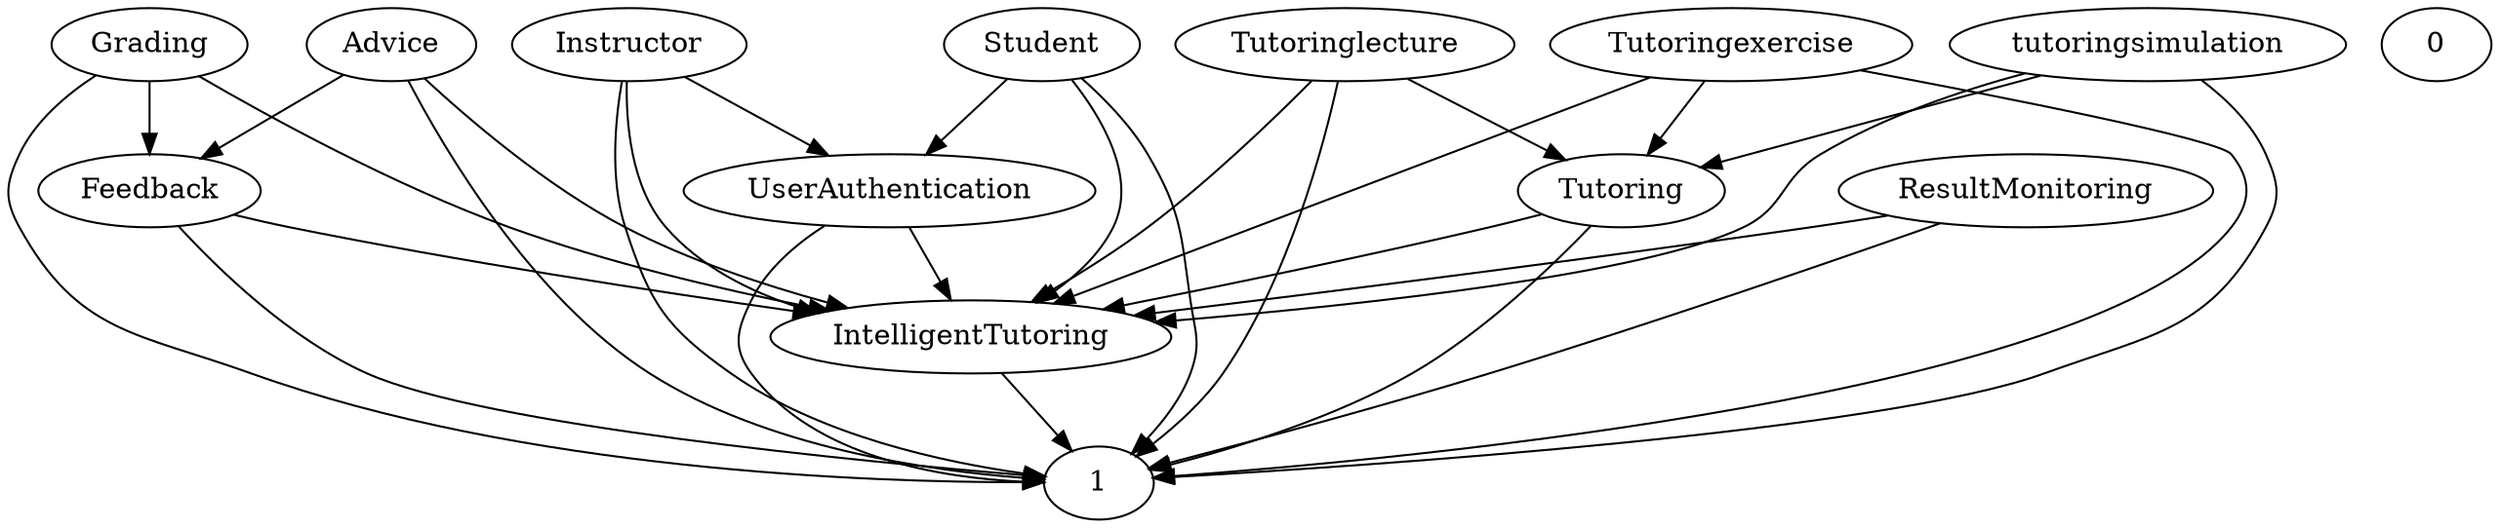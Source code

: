 digraph G {
  Feedback;
  Grading;
  Instructor;
  Advice;
  Tutoringlecture;
  Student;
  Tutoring;
  Tutoringexercise;
  UserAuthentication;
  0;
  IntelligentTutoring;
  tutoringsimulation;
  ResultMonitoring;
  1;
  IntelligentTutoring -> 1;
  Tutoringexercise -> Tutoring;
  tutoringsimulation -> Tutoring;
  Tutoring -> IntelligentTutoring;
  UserAuthentication -> IntelligentTutoring;
  Student -> UserAuthentication;
  Advice -> Feedback;
  ResultMonitoring -> IntelligentTutoring;
  Instructor -> UserAuthentication;
  Tutoringlecture -> Tutoring;
  Grading -> Feedback;
  Feedback -> IntelligentTutoring;
  Feedback -> 1;
  Grading -> IntelligentTutoring;
  Grading -> 1;
  Instructor -> IntelligentTutoring;
  Advice -> IntelligentTutoring;
  Advice -> 1;
  Tutoringlecture -> IntelligentTutoring;
  Student -> IntelligentTutoring;
  Tutoring -> 1;
  Tutoringexercise -> IntelligentTutoring;
  Tutoringexercise -> 1;
  UserAuthentication -> 1;
  tutoringsimulation -> IntelligentTutoring;
  tutoringsimulation -> 1;
  ResultMonitoring -> 1;
  Instructor -> 1;
  Tutoringlecture -> 1;
  Student -> 1;
}
